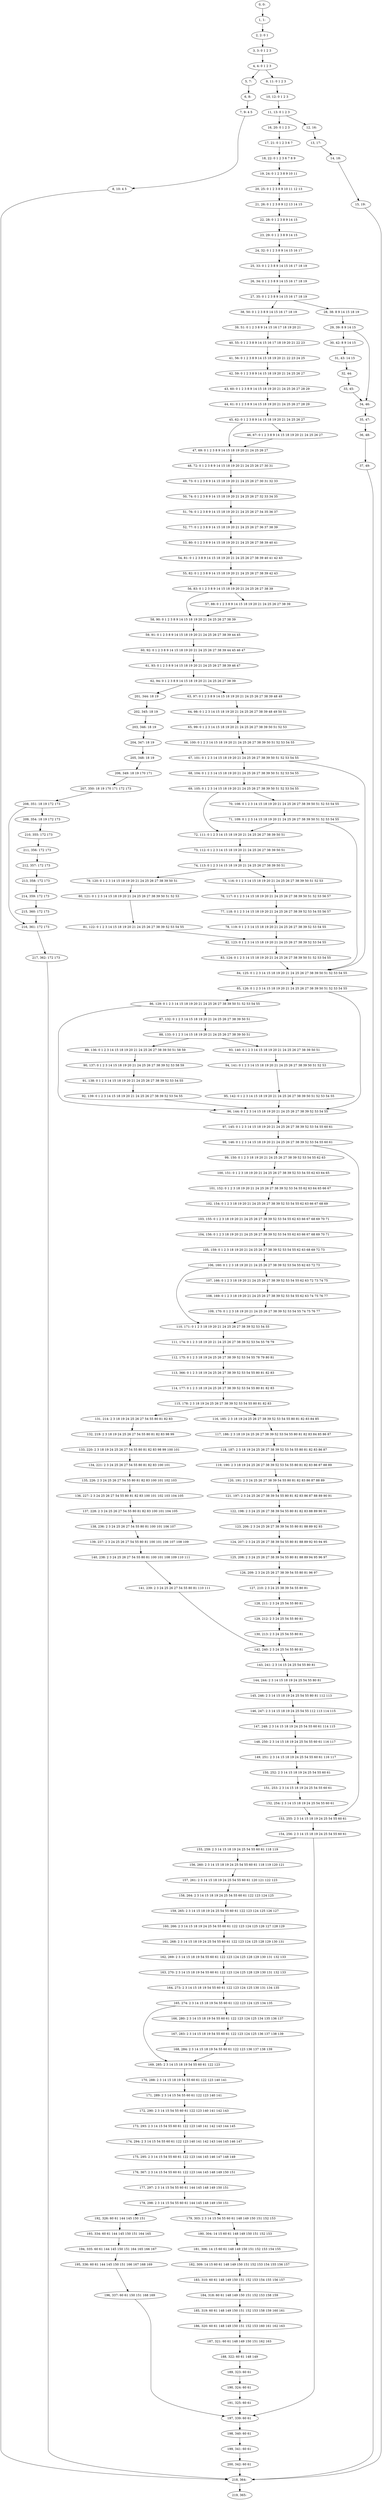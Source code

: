 digraph G {
0[label="0, 0: "];
1[label="1, 1: "];
2[label="2, 2: 0 1 "];
3[label="3, 3: 0 1 2 3 "];
4[label="4, 4: 0 1 2 3 "];
5[label="5, 7: "];
6[label="6, 8: "];
7[label="7, 9: 4 5 "];
8[label="8, 10: 4 5 "];
9[label="9, 11: 0 1 2 3 "];
10[label="10, 12: 0 1 2 3 "];
11[label="11, 13: 0 1 2 3 "];
12[label="12, 16: "];
13[label="13, 17: "];
14[label="14, 18: "];
15[label="15, 19: "];
16[label="16, 20: 0 1 2 3 "];
17[label="17, 21: 0 1 2 3 6 7 "];
18[label="18, 22: 0 1 2 3 6 7 8 9 "];
19[label="19, 24: 0 1 2 3 8 9 10 11 "];
20[label="20, 25: 0 1 2 3 8 9 10 11 12 13 "];
21[label="21, 26: 0 1 2 3 8 9 12 13 14 15 "];
22[label="22, 28: 0 1 2 3 8 9 14 15 "];
23[label="23, 29: 0 1 2 3 8 9 14 15 "];
24[label="24, 32: 0 1 2 3 8 9 14 15 16 17 "];
25[label="25, 33: 0 1 2 3 8 9 14 15 16 17 18 19 "];
26[label="26, 34: 0 1 2 3 8 9 14 15 16 17 18 19 "];
27[label="27, 35: 0 1 2 3 8 9 14 15 16 17 18 19 "];
28[label="28, 38: 8 9 14 15 18 19 "];
29[label="29, 39: 8 9 14 15 "];
30[label="30, 42: 8 9 14 15 "];
31[label="31, 43: 14 15 "];
32[label="32, 44: "];
33[label="33, 45: "];
34[label="34, 46: "];
35[label="35, 47: "];
36[label="36, 48: "];
37[label="37, 49: "];
38[label="38, 50: 0 1 2 3 8 9 14 15 16 17 18 19 "];
39[label="39, 51: 0 1 2 3 8 9 14 15 16 17 18 19 20 21 "];
40[label="40, 55: 0 1 2 3 8 9 14 15 16 17 18 19 20 21 22 23 "];
41[label="41, 56: 0 1 2 3 8 9 14 15 18 19 20 21 22 23 24 25 "];
42[label="42, 59: 0 1 2 3 8 9 14 15 18 19 20 21 24 25 26 27 "];
43[label="43, 60: 0 1 2 3 8 9 14 15 18 19 20 21 24 25 26 27 28 29 "];
44[label="44, 61: 0 1 2 3 8 9 14 15 18 19 20 21 24 25 26 27 28 29 "];
45[label="45, 62: 0 1 2 3 8 9 14 15 18 19 20 21 24 25 26 27 "];
46[label="46, 67: 0 1 2 3 8 9 14 15 18 19 20 21 24 25 26 27 "];
47[label="47, 69: 0 1 2 3 8 9 14 15 18 19 20 21 24 25 26 27 "];
48[label="48, 72: 0 1 2 3 8 9 14 15 18 19 20 21 24 25 26 27 30 31 "];
49[label="49, 73: 0 1 2 3 8 9 14 15 18 19 20 21 24 25 26 27 30 31 32 33 "];
50[label="50, 74: 0 1 2 3 8 9 14 15 18 19 20 21 24 25 26 27 32 33 34 35 "];
51[label="51, 76: 0 1 2 3 8 9 14 15 18 19 20 21 24 25 26 27 34 35 36 37 "];
52[label="52, 77: 0 1 2 3 8 9 14 15 18 19 20 21 24 25 26 27 36 37 38 39 "];
53[label="53, 80: 0 1 2 3 8 9 14 15 18 19 20 21 24 25 26 27 38 39 40 41 "];
54[label="54, 81: 0 1 2 3 8 9 14 15 18 19 20 21 24 25 26 27 38 39 40 41 42 43 "];
55[label="55, 82: 0 1 2 3 8 9 14 15 18 19 20 21 24 25 26 27 38 39 42 43 "];
56[label="56, 83: 0 1 2 3 8 9 14 15 18 19 20 21 24 25 26 27 38 39 "];
57[label="57, 88: 0 1 2 3 8 9 14 15 18 19 20 21 24 25 26 27 38 39 "];
58[label="58, 90: 0 1 2 3 8 9 14 15 18 19 20 21 24 25 26 27 38 39 "];
59[label="59, 91: 0 1 2 3 8 9 14 15 18 19 20 21 24 25 26 27 38 39 44 45 "];
60[label="60, 92: 0 1 2 3 8 9 14 15 18 19 20 21 24 25 26 27 38 39 44 45 46 47 "];
61[label="61, 93: 0 1 2 3 8 9 14 15 18 19 20 21 24 25 26 27 38 39 46 47 "];
62[label="62, 94: 0 1 2 3 8 9 14 15 18 19 20 21 24 25 26 27 38 39 "];
63[label="63, 97: 0 1 2 3 8 9 14 15 18 19 20 21 24 25 26 27 38 39 48 49 "];
64[label="64, 98: 0 1 2 3 14 15 18 19 20 21 24 25 26 27 38 39 48 49 50 51 "];
65[label="65, 99: 0 1 2 3 14 15 18 19 20 21 24 25 26 27 38 39 50 51 52 53 "];
66[label="66, 100: 0 1 2 3 14 15 18 19 20 21 24 25 26 27 38 39 50 51 52 53 54 55 "];
67[label="67, 101: 0 1 2 3 14 15 18 19 20 21 24 25 26 27 38 39 50 51 52 53 54 55 "];
68[label="68, 104: 0 1 2 3 14 15 18 19 20 21 24 25 26 27 38 39 50 51 52 53 54 55 "];
69[label="69, 105: 0 1 2 3 14 15 18 19 20 21 24 25 26 27 38 39 50 51 52 53 54 55 "];
70[label="70, 108: 0 1 2 3 14 15 18 19 20 21 24 25 26 27 38 39 50 51 52 53 54 55 "];
71[label="71, 109: 0 1 2 3 14 15 18 19 20 21 24 25 26 27 38 39 50 51 52 53 54 55 "];
72[label="72, 111: 0 1 2 3 14 15 18 19 20 21 24 25 26 27 38 39 50 51 "];
73[label="73, 112: 0 1 2 3 14 15 18 19 20 21 24 25 26 27 38 39 50 51 "];
74[label="74, 113: 0 1 2 3 14 15 18 19 20 21 24 25 26 27 38 39 50 51 "];
75[label="75, 116: 0 1 2 3 14 15 18 19 20 21 24 25 26 27 38 39 50 51 52 53 "];
76[label="76, 117: 0 1 2 3 14 15 18 19 20 21 24 25 26 27 38 39 50 51 52 53 56 57 "];
77[label="77, 118: 0 1 2 3 14 15 18 19 20 21 24 25 26 27 38 39 52 53 54 55 56 57 "];
78[label="78, 119: 0 1 2 3 14 15 18 19 20 21 24 25 26 27 38 39 52 53 54 55 "];
79[label="79, 120: 0 1 2 3 14 15 18 19 20 21 24 25 26 27 38 39 50 51 "];
80[label="80, 121: 0 1 2 3 14 15 18 19 20 21 24 25 26 27 38 39 50 51 52 53 "];
81[label="81, 122: 0 1 2 3 14 15 18 19 20 21 24 25 26 27 38 39 52 53 54 55 "];
82[label="82, 123: 0 1 2 3 14 15 18 19 20 21 24 25 26 27 38 39 52 53 54 55 "];
83[label="83, 124: 0 1 2 3 14 15 18 19 20 21 24 25 26 27 38 39 50 51 52 53 54 55 "];
84[label="84, 125: 0 1 2 3 14 15 18 19 20 21 24 25 26 27 38 39 50 51 52 53 54 55 "];
85[label="85, 126: 0 1 2 3 14 15 18 19 20 21 24 25 26 27 38 39 50 51 52 53 54 55 "];
86[label="86, 129: 0 1 2 3 14 15 18 19 20 21 24 25 26 27 38 39 50 51 52 53 54 55 "];
87[label="87, 132: 0 1 2 3 14 15 18 19 20 21 24 25 26 27 38 39 50 51 "];
88[label="88, 133: 0 1 2 3 14 15 18 19 20 21 24 25 26 27 38 39 50 51 "];
89[label="89, 136: 0 1 2 3 14 15 18 19 20 21 24 25 26 27 38 39 50 51 58 59 "];
90[label="90, 137: 0 1 2 3 14 15 18 19 20 21 24 25 26 27 38 39 52 53 58 59 "];
91[label="91, 138: 0 1 2 3 14 15 18 19 20 21 24 25 26 27 38 39 52 53 54 55 "];
92[label="92, 139: 0 1 2 3 14 15 18 19 20 21 24 25 26 27 38 39 52 53 54 55 "];
93[label="93, 140: 0 1 2 3 14 15 18 19 20 21 24 25 26 27 38 39 50 51 "];
94[label="94, 141: 0 1 2 3 14 15 18 19 20 21 24 25 26 27 38 39 50 51 52 53 "];
95[label="95, 142: 0 1 2 3 14 15 18 19 20 21 24 25 26 27 38 39 50 51 52 53 54 55 "];
96[label="96, 144: 0 1 2 3 14 15 18 19 20 21 24 25 26 27 38 39 52 53 54 55 "];
97[label="97, 145: 0 1 2 3 14 15 18 19 20 21 24 25 26 27 38 39 52 53 54 55 60 61 "];
98[label="98, 146: 0 1 2 3 14 15 18 19 20 21 24 25 26 27 38 39 52 53 54 55 60 61 "];
99[label="99, 150: 0 1 2 3 18 19 20 21 24 25 26 27 38 39 52 53 54 55 62 63 "];
100[label="100, 151: 0 1 2 3 18 19 20 21 24 25 26 27 38 39 52 53 54 55 62 63 64 65 "];
101[label="101, 152: 0 1 2 3 18 19 20 21 24 25 26 27 38 39 52 53 54 55 62 63 64 65 66 67 "];
102[label="102, 154: 0 1 2 3 18 19 20 21 24 25 26 27 38 39 52 53 54 55 62 63 66 67 68 69 "];
103[label="103, 155: 0 1 2 3 18 19 20 21 24 25 26 27 38 39 52 53 54 55 62 63 66 67 68 69 70 71 "];
104[label="104, 156: 0 1 2 3 18 19 20 21 24 25 26 27 38 39 52 53 54 55 62 63 66 67 68 69 70 71 "];
105[label="105, 159: 0 1 2 3 18 19 20 21 24 25 26 27 38 39 52 53 54 55 62 63 68 69 72 73 "];
106[label="106, 160: 0 1 2 3 18 19 20 21 24 25 26 27 38 39 52 53 54 55 62 63 72 73 "];
107[label="107, 166: 0 1 2 3 18 19 20 21 24 25 26 27 38 39 52 53 54 55 62 63 72 73 74 75 "];
108[label="108, 169: 0 1 2 3 18 19 20 21 24 25 26 27 38 39 52 53 54 55 62 63 74 75 76 77 "];
109[label="109, 170: 0 1 2 3 18 19 20 21 24 25 26 27 38 39 52 53 54 55 74 75 76 77 "];
110[label="110, 171: 0 1 2 3 18 19 20 21 24 25 26 27 38 39 52 53 54 55 "];
111[label="111, 174: 0 1 2 3 18 19 20 21 24 25 26 27 38 39 52 53 54 55 78 79 "];
112[label="112, 175: 0 1 2 3 18 19 24 25 26 27 38 39 52 53 54 55 78 79 80 81 "];
113[label="113, 366: 0 1 2 3 18 19 24 25 26 27 38 39 52 53 54 55 80 81 82 83 "];
114[label="114, 177: 0 1 2 3 18 19 24 25 26 27 38 39 52 53 54 55 80 81 82 83 "];
115[label="115, 178: 2 3 18 19 24 25 26 27 38 39 52 53 54 55 80 81 82 83 "];
116[label="116, 185: 2 3 18 19 24 25 26 27 38 39 52 53 54 55 80 81 82 83 84 85 "];
117[label="117, 186: 2 3 18 19 24 25 26 27 38 39 52 53 54 55 80 81 82 83 84 85 86 87 "];
118[label="118, 187: 2 3 18 19 24 25 26 27 38 39 52 53 54 55 80 81 82 83 86 87 "];
119[label="119, 190: 2 3 18 19 24 25 26 27 38 39 52 53 54 55 80 81 82 83 86 87 88 89 "];
120[label="120, 191: 2 3 24 25 26 27 38 39 54 55 80 81 82 83 86 87 88 89 "];
121[label="121, 197: 2 3 24 25 26 27 38 39 54 55 80 81 82 83 86 87 88 89 90 91 "];
122[label="122, 198: 2 3 24 25 26 27 38 39 54 55 80 81 82 83 88 89 90 91 "];
123[label="123, 206: 2 3 24 25 26 27 38 39 54 55 80 81 88 89 92 93 "];
124[label="124, 207: 2 3 24 25 26 27 38 39 54 55 80 81 88 89 92 93 94 95 "];
125[label="125, 208: 2 3 24 25 26 27 38 39 54 55 80 81 88 89 94 95 96 97 "];
126[label="126, 209: 2 3 24 25 26 27 38 39 54 55 80 81 96 97 "];
127[label="127, 210: 2 3 24 25 38 39 54 55 80 81 "];
128[label="128, 211: 2 3 24 25 54 55 80 81 "];
129[label="129, 212: 2 3 24 25 54 55 80 81 "];
130[label="130, 213: 2 3 24 25 54 55 80 81 "];
131[label="131, 214: 2 3 18 19 24 25 26 27 54 55 80 81 82 83 "];
132[label="132, 219: 2 3 18 19 24 25 26 27 54 55 80 81 82 83 98 99 "];
133[label="133, 220: 2 3 18 19 24 25 26 27 54 55 80 81 82 83 98 99 100 101 "];
134[label="134, 221: 2 3 24 25 26 27 54 55 80 81 82 83 100 101 "];
135[label="135, 226: 2 3 24 25 26 27 54 55 80 81 82 83 100 101 102 103 "];
136[label="136, 227: 2 3 24 25 26 27 54 55 80 81 82 83 100 101 102 103 104 105 "];
137[label="137, 228: 2 3 24 25 26 27 54 55 80 81 82 83 100 101 104 105 "];
138[label="138, 236: 2 3 24 25 26 27 54 55 80 81 100 101 106 107 "];
139[label="139, 237: 2 3 24 25 26 27 54 55 80 81 100 101 106 107 108 109 "];
140[label="140, 238: 2 3 24 25 26 27 54 55 80 81 100 101 108 109 110 111 "];
141[label="141, 239: 2 3 24 25 26 27 54 55 80 81 110 111 "];
142[label="142, 240: 2 3 24 25 54 55 80 81 "];
143[label="143, 241: 2 3 14 15 24 25 54 55 80 81 "];
144[label="144, 244: 2 3 14 15 18 19 24 25 54 55 80 81 "];
145[label="145, 246: 2 3 14 15 18 19 24 25 54 55 80 81 112 113 "];
146[label="146, 247: 2 3 14 15 18 19 24 25 54 55 112 113 114 115 "];
147[label="147, 248: 2 3 14 15 18 19 24 25 54 55 60 61 114 115 "];
148[label="148, 250: 2 3 14 15 18 19 24 25 54 55 60 61 116 117 "];
149[label="149, 251: 2 3 14 15 18 19 24 25 54 55 60 61 116 117 "];
150[label="150, 252: 2 3 14 15 18 19 24 25 54 55 60 61 "];
151[label="151, 253: 2 3 14 15 18 19 24 25 54 55 60 61 "];
152[label="152, 254: 2 3 14 15 18 19 24 25 54 55 60 61 "];
153[label="153, 255: 2 3 14 15 18 19 24 25 54 55 60 61 "];
154[label="154, 256: 2 3 14 15 18 19 24 25 54 55 60 61 "];
155[label="155, 259: 2 3 14 15 18 19 24 25 54 55 60 61 118 119 "];
156[label="156, 260: 2 3 14 15 18 19 24 25 54 55 60 61 118 119 120 121 "];
157[label="157, 261: 2 3 14 15 18 19 24 25 54 55 60 61 120 121 122 123 "];
158[label="158, 264: 2 3 14 15 18 19 24 25 54 55 60 61 122 123 124 125 "];
159[label="159, 265: 2 3 14 15 18 19 24 25 54 55 60 61 122 123 124 125 126 127 "];
160[label="160, 266: 2 3 14 15 18 19 24 25 54 55 60 61 122 123 124 125 126 127 128 129 "];
161[label="161, 268: 2 3 14 15 18 19 24 25 54 55 60 61 122 123 124 125 128 129 130 131 "];
162[label="162, 269: 2 3 14 15 18 19 54 55 60 61 122 123 124 125 128 129 130 131 132 133 "];
163[label="163, 270: 2 3 14 15 18 19 54 55 60 61 122 123 124 125 128 129 130 131 132 133 "];
164[label="164, 273: 2 3 14 15 18 19 54 55 60 61 122 123 124 125 130 131 134 135 "];
165[label="165, 274: 2 3 14 15 18 19 54 55 60 61 122 123 124 125 134 135 "];
166[label="166, 280: 2 3 14 15 18 19 54 55 60 61 122 123 124 125 134 135 136 137 "];
167[label="167, 283: 2 3 14 15 18 19 54 55 60 61 122 123 124 125 136 137 138 139 "];
168[label="168, 284: 2 3 14 15 18 19 54 55 60 61 122 123 136 137 138 139 "];
169[label="169, 285: 2 3 14 15 18 19 54 55 60 61 122 123 "];
170[label="170, 288: 2 3 14 15 18 19 54 55 60 61 122 123 140 141 "];
171[label="171, 289: 2 3 14 15 54 55 60 61 122 123 140 141 "];
172[label="172, 290: 2 3 14 15 54 55 60 61 122 123 140 141 142 143 "];
173[label="173, 293: 2 3 14 15 54 55 60 61 122 123 140 141 142 143 144 145 "];
174[label="174, 294: 2 3 14 15 54 55 60 61 122 123 140 141 142 143 144 145 146 147 "];
175[label="175, 295: 2 3 14 15 54 55 60 61 122 123 144 145 146 147 148 149 "];
176[label="176, 367: 2 3 14 15 54 55 60 61 122 123 144 145 148 149 150 151 "];
177[label="177, 297: 2 3 14 15 54 55 60 61 144 145 148 149 150 151 "];
178[label="178, 298: 2 3 14 15 54 55 60 61 144 145 148 149 150 151 "];
179[label="179, 303: 2 3 14 15 54 55 60 61 148 149 150 151 152 153 "];
180[label="180, 304: 14 15 60 61 148 149 150 151 152 153 "];
181[label="181, 306: 14 15 60 61 148 149 150 151 152 153 154 155 "];
182[label="182, 309: 14 15 60 61 148 149 150 151 152 153 154 155 156 157 "];
183[label="183, 310: 60 61 148 149 150 151 152 153 154 155 156 157 "];
184[label="184, 318: 60 61 148 149 150 151 152 153 158 159 "];
185[label="185, 319: 60 61 148 149 150 151 152 153 158 159 160 161 "];
186[label="186, 320: 60 61 148 149 150 151 152 153 160 161 162 163 "];
187[label="187, 321: 60 61 148 149 150 151 162 163 "];
188[label="188, 322: 60 61 148 149 "];
189[label="189, 323: 60 61 "];
190[label="190, 324: 60 61 "];
191[label="191, 325: 60 61 "];
192[label="192, 326: 60 61 144 145 150 151 "];
193[label="193, 334: 60 61 144 145 150 151 164 165 "];
194[label="194, 335: 60 61 144 145 150 151 164 165 166 167 "];
195[label="195, 336: 60 61 144 145 150 151 166 167 168 169 "];
196[label="196, 337: 60 61 150 151 168 169 "];
197[label="197, 339: 60 61 "];
198[label="198, 340: 60 61 "];
199[label="199, 341: 60 61 "];
200[label="200, 342: 60 61 "];
201[label="201, 344: 18 19 "];
202[label="202, 345: 18 19 "];
203[label="203, 346: 18 19 "];
204[label="204, 347: 18 19 "];
205[label="205, 348: 18 19 "];
206[label="206, 349: 18 19 170 171 "];
207[label="207, 350: 18 19 170 171 172 173 "];
208[label="208, 351: 18 19 172 173 "];
209[label="209, 354: 18 19 172 173 "];
210[label="210, 355: 172 173 "];
211[label="211, 356: 172 173 "];
212[label="212, 357: 172 173 "];
213[label="213, 358: 172 173 "];
214[label="214, 359: 172 173 "];
215[label="215, 360: 172 173 "];
216[label="216, 361: 172 173 "];
217[label="217, 362: 172 173 "];
218[label="218, 364: "];
219[label="219, 365: "];
0->1 ;
1->2 ;
2->3 ;
3->4 ;
4->5 ;
4->9 ;
5->6 ;
6->7 ;
7->8 ;
8->218 ;
9->10 ;
10->11 ;
11->12 ;
11->16 ;
12->13 ;
13->14 ;
14->15 ;
15->218 ;
16->17 ;
17->18 ;
18->19 ;
19->20 ;
20->21 ;
21->22 ;
22->23 ;
23->24 ;
24->25 ;
25->26 ;
26->27 ;
27->28 ;
27->38 ;
28->29 ;
29->30 ;
29->34 ;
30->31 ;
31->32 ;
32->33 ;
33->34 ;
34->35 ;
35->36 ;
36->37 ;
37->218 ;
38->39 ;
39->40 ;
40->41 ;
41->42 ;
42->43 ;
43->44 ;
44->45 ;
45->46 ;
45->47 ;
46->47 ;
47->48 ;
48->49 ;
49->50 ;
50->51 ;
51->52 ;
52->53 ;
53->54 ;
54->55 ;
55->56 ;
56->57 ;
56->58 ;
57->58 ;
58->59 ;
59->60 ;
60->61 ;
61->62 ;
62->63 ;
62->201 ;
63->64 ;
64->65 ;
65->66 ;
66->67 ;
67->68 ;
67->84 ;
68->69 ;
69->70 ;
69->72 ;
70->71 ;
71->72 ;
71->84 ;
72->73 ;
73->74 ;
74->75 ;
74->79 ;
75->76 ;
76->77 ;
77->78 ;
78->82 ;
79->80 ;
80->81 ;
81->82 ;
82->83 ;
83->84 ;
84->85 ;
85->86 ;
85->96 ;
86->87 ;
86->96 ;
87->88 ;
88->89 ;
88->93 ;
89->90 ;
90->91 ;
91->92 ;
92->96 ;
93->94 ;
94->95 ;
95->96 ;
96->97 ;
97->98 ;
98->99 ;
98->153 ;
99->100 ;
100->101 ;
101->102 ;
102->103 ;
103->104 ;
104->105 ;
105->106 ;
106->107 ;
106->110 ;
107->108 ;
108->109 ;
109->110 ;
110->111 ;
111->112 ;
112->113 ;
113->114 ;
114->115 ;
115->116 ;
115->131 ;
116->117 ;
117->118 ;
118->119 ;
119->120 ;
120->121 ;
121->122 ;
122->123 ;
123->124 ;
124->125 ;
125->126 ;
126->127 ;
127->128 ;
128->129 ;
129->130 ;
130->142 ;
131->132 ;
132->133 ;
133->134 ;
134->135 ;
135->136 ;
136->137 ;
137->138 ;
138->139 ;
139->140 ;
140->141 ;
141->142 ;
142->143 ;
143->144 ;
144->145 ;
145->146 ;
146->147 ;
147->148 ;
148->149 ;
149->150 ;
150->151 ;
151->152 ;
152->153 ;
153->154 ;
154->155 ;
154->197 ;
155->156 ;
156->157 ;
157->158 ;
158->159 ;
159->160 ;
160->161 ;
161->162 ;
162->163 ;
163->164 ;
164->165 ;
165->166 ;
165->169 ;
166->167 ;
167->168 ;
168->169 ;
169->170 ;
170->171 ;
171->172 ;
172->173 ;
173->174 ;
174->175 ;
175->176 ;
176->177 ;
177->178 ;
178->179 ;
178->192 ;
179->180 ;
180->181 ;
181->182 ;
182->183 ;
183->184 ;
184->185 ;
185->186 ;
186->187 ;
187->188 ;
188->189 ;
189->190 ;
190->191 ;
191->197 ;
192->193 ;
193->194 ;
194->195 ;
195->196 ;
196->197 ;
197->198 ;
198->199 ;
199->200 ;
200->218 ;
201->202 ;
202->203 ;
203->204 ;
204->205 ;
205->206 ;
206->207 ;
207->208 ;
208->209 ;
208->216 ;
209->210 ;
210->211 ;
211->212 ;
212->213 ;
213->214 ;
214->215 ;
215->216 ;
216->217 ;
217->218 ;
218->219 ;
}
